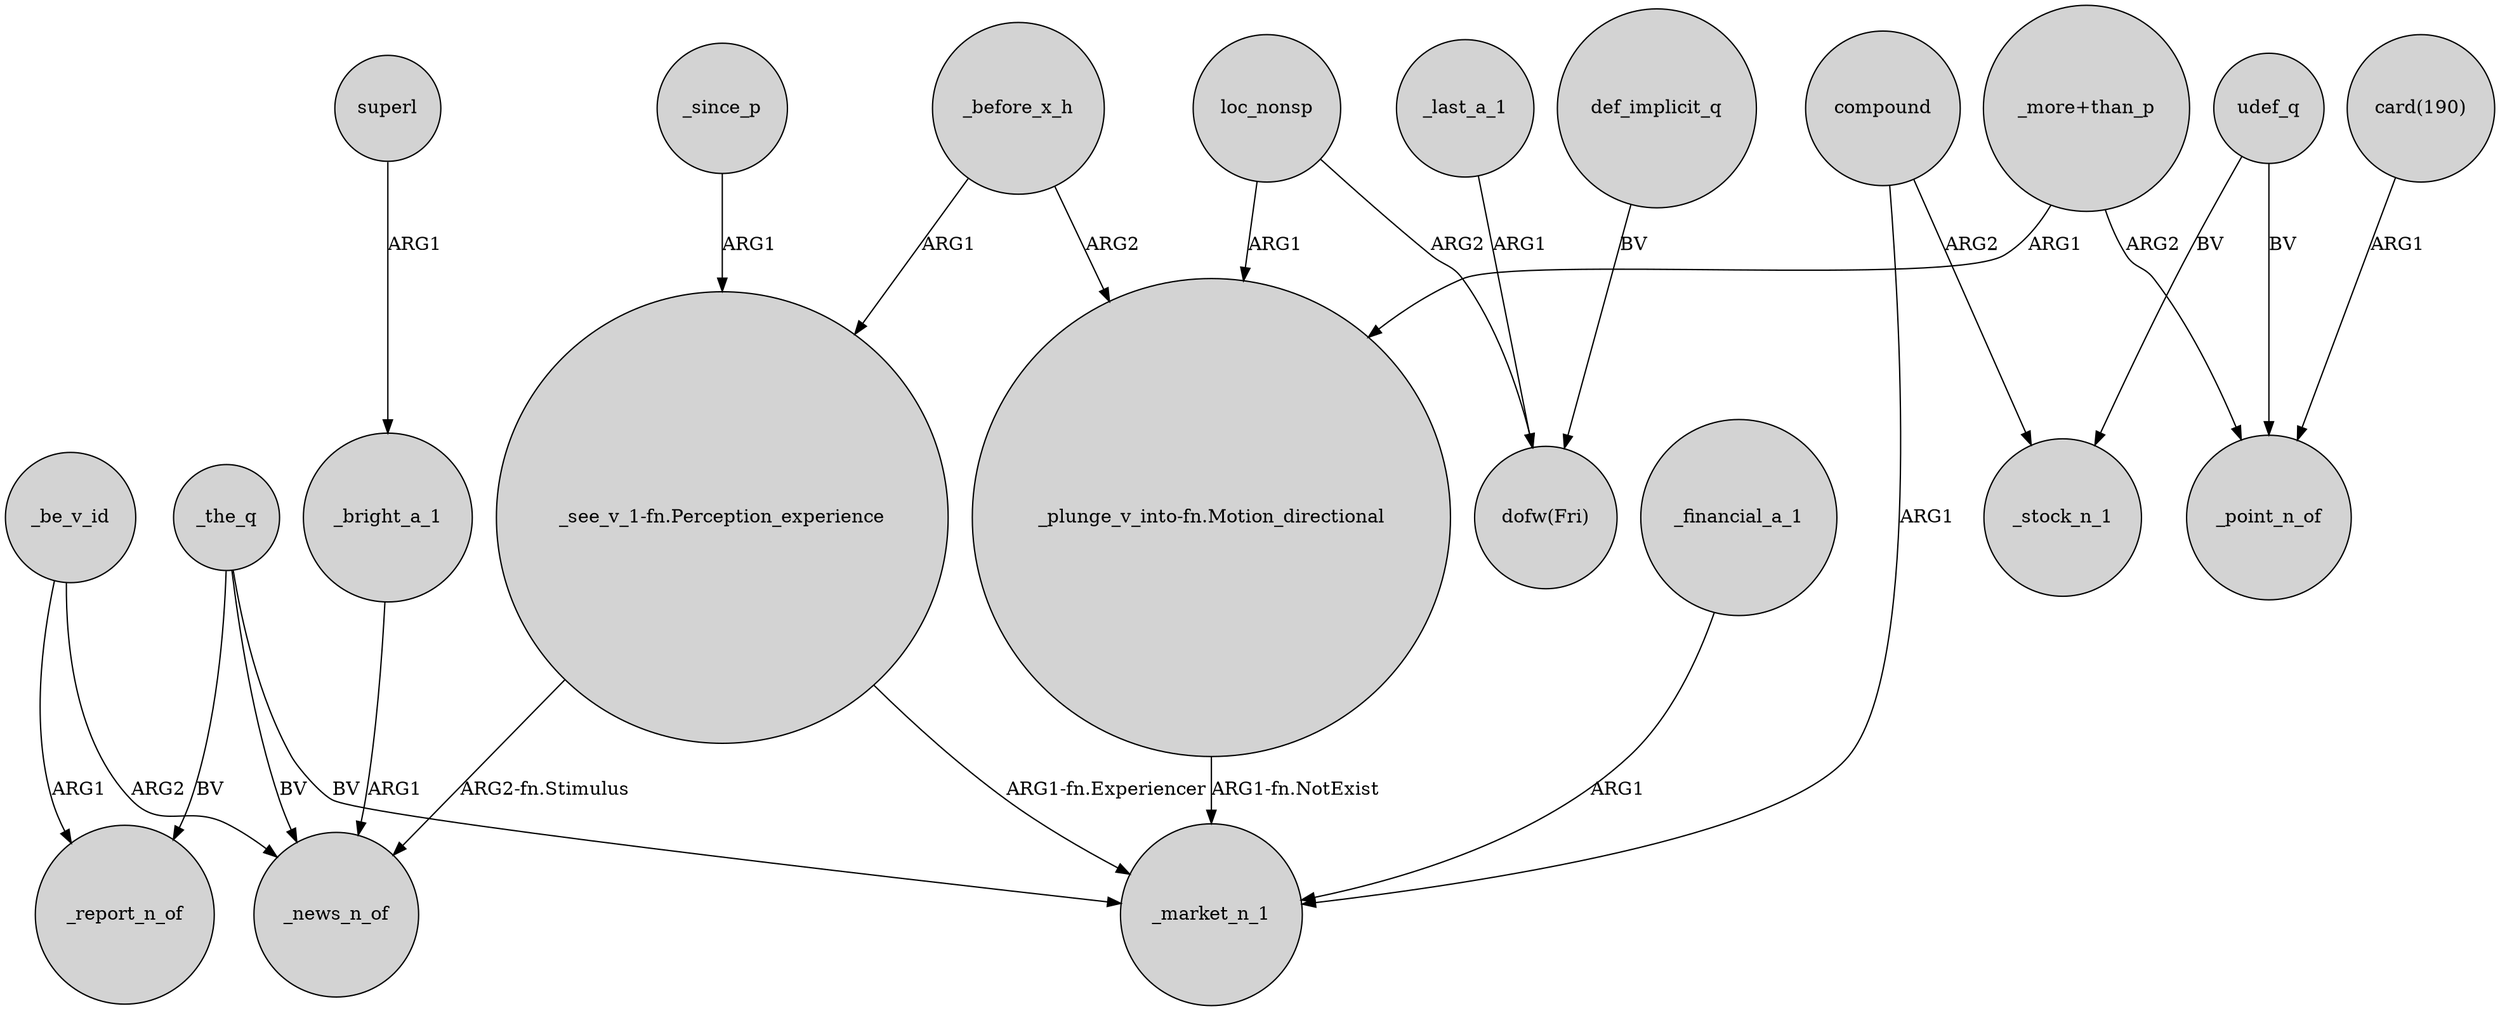 digraph {
	node [shape=circle style=filled]
	_be_v_id -> _report_n_of [label=ARG1]
	loc_nonsp -> "_plunge_v_into-fn.Motion_directional" [label=ARG1]
	"_more+than_p" -> _point_n_of [label=ARG2]
	"card(190)" -> _point_n_of [label=ARG1]
	_before_x_h -> "_see_v_1-fn.Perception_experience" [label=ARG1]
	_last_a_1 -> "dofw(Fri)" [label=ARG1]
	"_see_v_1-fn.Perception_experience" -> _news_n_of [label="ARG2-fn.Stimulus"]
	"_plunge_v_into-fn.Motion_directional" -> _market_n_1 [label="ARG1-fn.NotExist"]
	loc_nonsp -> "dofw(Fri)" [label=ARG2]
	compound -> _stock_n_1 [label=ARG2]
	_financial_a_1 -> _market_n_1 [label=ARG1]
	udef_q -> _stock_n_1 [label=BV]
	_since_p -> "_see_v_1-fn.Perception_experience" [label=ARG1]
	_be_v_id -> _news_n_of [label=ARG2]
	_the_q -> _report_n_of [label=BV]
	_before_x_h -> "_plunge_v_into-fn.Motion_directional" [label=ARG2]
	_the_q -> _news_n_of [label=BV]
	_bright_a_1 -> _news_n_of [label=ARG1]
	"_see_v_1-fn.Perception_experience" -> _market_n_1 [label="ARG1-fn.Experiencer"]
	"_more+than_p" -> "_plunge_v_into-fn.Motion_directional" [label=ARG1]
	superl -> _bright_a_1 [label=ARG1]
	compound -> _market_n_1 [label=ARG1]
	def_implicit_q -> "dofw(Fri)" [label=BV]
	_the_q -> _market_n_1 [label=BV]
	udef_q -> _point_n_of [label=BV]
}
